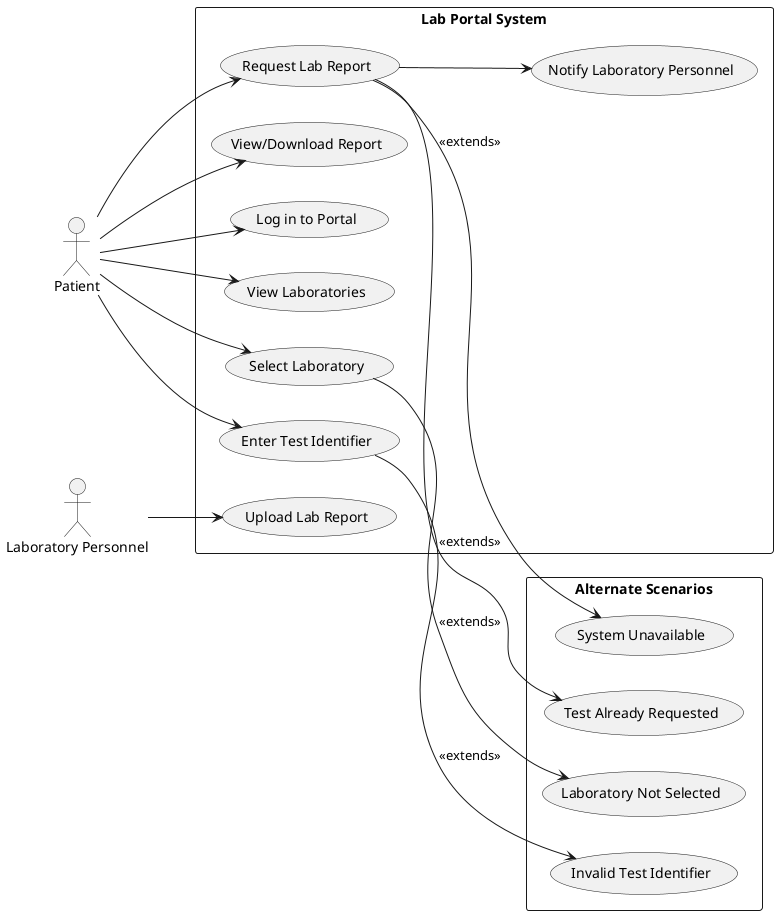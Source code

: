 @startuml
left to right direction

actor Patient as P
actor "Laboratory Personnel" as LP

rectangle "Lab Portal System" {
    usecase "Log in to Portal" as UC1
    usecase "View Laboratories" as UC2
    usecase "Select Laboratory" as UC3
    usecase "Enter Test Identifier" as UC4
    usecase "Request Lab Report" as UC5
    usecase "Notify Laboratory Personnel" as UC6
    usecase "Upload Lab Report" as UC7
    usecase "View/Download Report" as UC8
}

rectangle "Alternate Scenarios" {
    usecase "System Unavailable" as UC9
    usecase "Test Already Requested" as UC10
    usecase "Laboratory Not Selected" as UC11
    usecase "Invalid Test Identifier" as UC12
}

P --> UC1
P --> UC2
P --> UC3
P --> UC4
P --> UC5
UC5 --> UC6
LP --> UC7
P --> UC8

UC5 --> UC9 : <<extends>>
UC5 --> UC10 : <<extends>>
UC3 --> UC11 : <<extends>>
UC4 --> UC12 : <<extends>>

@enduml
